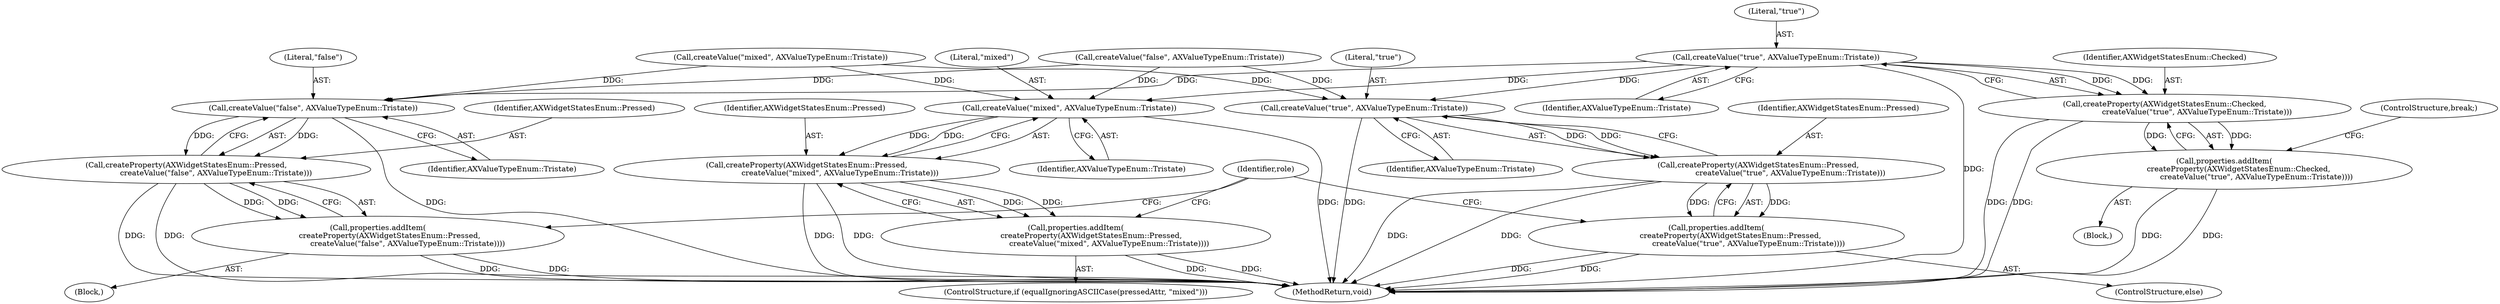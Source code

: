 digraph "0_Chrome_d27468a832d5316884bd02f459cbf493697fd7e1_32@API" {
"1000131" [label="(Call,createValue(\"true\", AXValueTypeEnum::Tristate))"];
"1000129" [label="(Call,createProperty(AXWidgetStatesEnum::Checked,\n                           createValue(\"true\", AXValueTypeEnum::Tristate)))"];
"1000128" [label="(Call,properties.addItem(\n            createProperty(AXWidgetStatesEnum::Checked,\n                           createValue(\"true\", AXValueTypeEnum::Tristate))))"];
"1000180" [label="(Call,createValue(\"false\", AXValueTypeEnum::Tristate))"];
"1000178" [label="(Call,createProperty(AXWidgetStatesEnum::Pressed,\n                         createValue(\"false\", AXValueTypeEnum::Tristate)))"];
"1000177" [label="(Call,properties.addItem(\n          createProperty(AXWidgetStatesEnum::Pressed,\n                         createValue(\"false\", AXValueTypeEnum::Tristate))))"];
"1000197" [label="(Call,createValue(\"mixed\", AXValueTypeEnum::Tristate))"];
"1000195" [label="(Call,createProperty(AXWidgetStatesEnum::Pressed,\n                            createValue(\"mixed\", AXValueTypeEnum::Tristate)))"];
"1000194" [label="(Call,properties.addItem(\n             createProperty(AXWidgetStatesEnum::Pressed,\n                            createValue(\"mixed\", AXValueTypeEnum::Tristate))))"];
"1000204" [label="(Call,createValue(\"true\", AXValueTypeEnum::Tristate))"];
"1000202" [label="(Call,createProperty(AXWidgetStatesEnum::Pressed,\n                           createValue(\"true\", AXValueTypeEnum::Tristate)))"];
"1000201" [label="(Call,properties.addItem(\n            createProperty(AXWidgetStatesEnum::Pressed,\n                           createValue(\"true\", AXValueTypeEnum::Tristate))))"];
"1000205" [label="(Literal,\"true\")"];
"1000128" [label="(Call,properties.addItem(\n            createProperty(AXWidgetStatesEnum::Checked,\n                           createValue(\"true\", AXValueTypeEnum::Tristate))))"];
"1000201" [label="(Call,properties.addItem(\n            createProperty(AXWidgetStatesEnum::Pressed,\n                           createValue(\"true\", AXValueTypeEnum::Tristate))))"];
"1000195" [label="(Call,createProperty(AXWidgetStatesEnum::Pressed,\n                            createValue(\"mixed\", AXValueTypeEnum::Tristate)))"];
"1000190" [label="(ControlStructure,if (equalIgnoringASCIICase(pressedAttr, \"mixed\")))"];
"1000176" [label="(Block,)"];
"1000182" [label="(Identifier,AXValueTypeEnum::Tristate)"];
"1000203" [label="(Identifier,AXWidgetStatesEnum::Pressed)"];
"1000196" [label="(Identifier,AXWidgetStatesEnum::Pressed)"];
"1000179" [label="(Identifier,AXWidgetStatesEnum::Pressed)"];
"1000139" [label="(Call,createValue(\"mixed\", AXValueTypeEnum::Tristate))"];
"1000206" [label="(Identifier,AXValueTypeEnum::Tristate)"];
"1000225" [label="(MethodReturn,void)"];
"1000202" [label="(Call,createProperty(AXWidgetStatesEnum::Pressed,\n                           createValue(\"true\", AXValueTypeEnum::Tristate)))"];
"1000209" [label="(Identifier,role)"];
"1000200" [label="(ControlStructure,else)"];
"1000178" [label="(Call,createProperty(AXWidgetStatesEnum::Pressed,\n                         createValue(\"false\", AXValueTypeEnum::Tristate)))"];
"1000180" [label="(Call,createValue(\"false\", AXValueTypeEnum::Tristate))"];
"1000181" [label="(Literal,\"false\")"];
"1000177" [label="(Call,properties.addItem(\n          createProperty(AXWidgetStatesEnum::Pressed,\n                         createValue(\"false\", AXValueTypeEnum::Tristate))))"];
"1000131" [label="(Call,createValue(\"true\", AXValueTypeEnum::Tristate))"];
"1000204" [label="(Call,createValue(\"true\", AXValueTypeEnum::Tristate))"];
"1000132" [label="(Literal,\"true\")"];
"1000118" [label="(Block,)"];
"1000199" [label="(Identifier,AXValueTypeEnum::Tristate)"];
"1000198" [label="(Literal,\"mixed\")"];
"1000194" [label="(Call,properties.addItem(\n             createProperty(AXWidgetStatesEnum::Pressed,\n                            createValue(\"mixed\", AXValueTypeEnum::Tristate))))"];
"1000123" [label="(Call,createValue(\"false\", AXValueTypeEnum::Tristate))"];
"1000133" [label="(Identifier,AXValueTypeEnum::Tristate)"];
"1000130" [label="(Identifier,AXWidgetStatesEnum::Checked)"];
"1000129" [label="(Call,createProperty(AXWidgetStatesEnum::Checked,\n                           createValue(\"true\", AXValueTypeEnum::Tristate)))"];
"1000134" [label="(ControlStructure,break;)"];
"1000197" [label="(Call,createValue(\"mixed\", AXValueTypeEnum::Tristate))"];
"1000131" -> "1000129"  [label="AST: "];
"1000131" -> "1000133"  [label="CFG: "];
"1000132" -> "1000131"  [label="AST: "];
"1000133" -> "1000131"  [label="AST: "];
"1000129" -> "1000131"  [label="CFG: "];
"1000131" -> "1000225"  [label="DDG: "];
"1000131" -> "1000129"  [label="DDG: "];
"1000131" -> "1000129"  [label="DDG: "];
"1000131" -> "1000180"  [label="DDG: "];
"1000131" -> "1000197"  [label="DDG: "];
"1000131" -> "1000204"  [label="DDG: "];
"1000129" -> "1000128"  [label="AST: "];
"1000130" -> "1000129"  [label="AST: "];
"1000128" -> "1000129"  [label="CFG: "];
"1000129" -> "1000225"  [label="DDG: "];
"1000129" -> "1000225"  [label="DDG: "];
"1000129" -> "1000128"  [label="DDG: "];
"1000129" -> "1000128"  [label="DDG: "];
"1000128" -> "1000118"  [label="AST: "];
"1000134" -> "1000128"  [label="CFG: "];
"1000128" -> "1000225"  [label="DDG: "];
"1000128" -> "1000225"  [label="DDG: "];
"1000180" -> "1000178"  [label="AST: "];
"1000180" -> "1000182"  [label="CFG: "];
"1000181" -> "1000180"  [label="AST: "];
"1000182" -> "1000180"  [label="AST: "];
"1000178" -> "1000180"  [label="CFG: "];
"1000180" -> "1000225"  [label="DDG: "];
"1000180" -> "1000178"  [label="DDG: "];
"1000180" -> "1000178"  [label="DDG: "];
"1000123" -> "1000180"  [label="DDG: "];
"1000139" -> "1000180"  [label="DDG: "];
"1000178" -> "1000177"  [label="AST: "];
"1000179" -> "1000178"  [label="AST: "];
"1000177" -> "1000178"  [label="CFG: "];
"1000178" -> "1000225"  [label="DDG: "];
"1000178" -> "1000225"  [label="DDG: "];
"1000178" -> "1000177"  [label="DDG: "];
"1000178" -> "1000177"  [label="DDG: "];
"1000177" -> "1000176"  [label="AST: "];
"1000209" -> "1000177"  [label="CFG: "];
"1000177" -> "1000225"  [label="DDG: "];
"1000177" -> "1000225"  [label="DDG: "];
"1000197" -> "1000195"  [label="AST: "];
"1000197" -> "1000199"  [label="CFG: "];
"1000198" -> "1000197"  [label="AST: "];
"1000199" -> "1000197"  [label="AST: "];
"1000195" -> "1000197"  [label="CFG: "];
"1000197" -> "1000225"  [label="DDG: "];
"1000197" -> "1000195"  [label="DDG: "];
"1000197" -> "1000195"  [label="DDG: "];
"1000123" -> "1000197"  [label="DDG: "];
"1000139" -> "1000197"  [label="DDG: "];
"1000195" -> "1000194"  [label="AST: "];
"1000196" -> "1000195"  [label="AST: "];
"1000194" -> "1000195"  [label="CFG: "];
"1000195" -> "1000225"  [label="DDG: "];
"1000195" -> "1000225"  [label="DDG: "];
"1000195" -> "1000194"  [label="DDG: "];
"1000195" -> "1000194"  [label="DDG: "];
"1000194" -> "1000190"  [label="AST: "];
"1000209" -> "1000194"  [label="CFG: "];
"1000194" -> "1000225"  [label="DDG: "];
"1000194" -> "1000225"  [label="DDG: "];
"1000204" -> "1000202"  [label="AST: "];
"1000204" -> "1000206"  [label="CFG: "];
"1000205" -> "1000204"  [label="AST: "];
"1000206" -> "1000204"  [label="AST: "];
"1000202" -> "1000204"  [label="CFG: "];
"1000204" -> "1000225"  [label="DDG: "];
"1000204" -> "1000202"  [label="DDG: "];
"1000204" -> "1000202"  [label="DDG: "];
"1000123" -> "1000204"  [label="DDG: "];
"1000139" -> "1000204"  [label="DDG: "];
"1000202" -> "1000201"  [label="AST: "];
"1000203" -> "1000202"  [label="AST: "];
"1000201" -> "1000202"  [label="CFG: "];
"1000202" -> "1000225"  [label="DDG: "];
"1000202" -> "1000225"  [label="DDG: "];
"1000202" -> "1000201"  [label="DDG: "];
"1000202" -> "1000201"  [label="DDG: "];
"1000201" -> "1000200"  [label="AST: "];
"1000209" -> "1000201"  [label="CFG: "];
"1000201" -> "1000225"  [label="DDG: "];
"1000201" -> "1000225"  [label="DDG: "];
}
